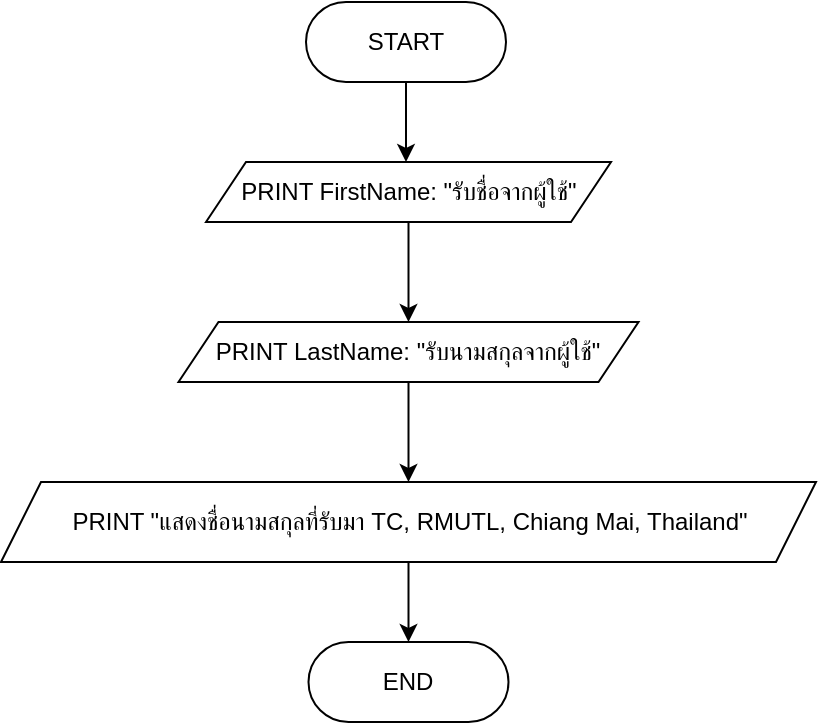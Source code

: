 <mxfile version="24.8.6">
  <diagram name="หน้า-1" id="Sz3Q0ISIBq6RIZUY6hsl">
    <mxGraphModel dx="875" dy="475" grid="1" gridSize="10" guides="1" tooltips="1" connect="1" arrows="1" fold="1" page="1" pageScale="1" pageWidth="827" pageHeight="1169" math="0" shadow="0">
      <root>
        <mxCell id="0" />
        <mxCell id="1" parent="0" />
        <mxCell id="mQPZ3Y7XK9Eqw1NisbOR-16" style="edgeStyle=orthogonalEdgeStyle;rounded=0;orthogonalLoop=1;jettySize=auto;html=1;entryX=0.5;entryY=0;entryDx=0;entryDy=0;" parent="1" source="mQPZ3Y7XK9Eqw1NisbOR-1" edge="1">
          <mxGeometry relative="1" as="geometry">
            <mxPoint x="440" y="100.0" as="targetPoint" />
          </mxGeometry>
        </mxCell>
        <mxCell id="mQPZ3Y7XK9Eqw1NisbOR-1" value="START" style="rounded=1;whiteSpace=wrap;html=1;arcSize=50;" parent="1" vertex="1">
          <mxGeometry x="390" y="20" width="100" height="40" as="geometry" />
        </mxCell>
        <mxCell id="bb0jn3PfGrlxbnOaY2sv-2" style="edgeStyle=orthogonalEdgeStyle;rounded=0;orthogonalLoop=1;jettySize=auto;html=1;entryX=0.5;entryY=0;entryDx=0;entryDy=0;" edge="1" parent="1" source="mQPZ3Y7XK9Eqw1NisbOR-3" target="mQPZ3Y7XK9Eqw1NisbOR-5">
          <mxGeometry relative="1" as="geometry" />
        </mxCell>
        <mxCell id="mQPZ3Y7XK9Eqw1NisbOR-3" value="PRINT FirstName: &quot;รับชื่อจากผู้ใช้&quot;" style="shape=parallelogram;perimeter=parallelogramPerimeter;whiteSpace=wrap;html=1;fixedSize=1;" parent="1" vertex="1">
          <mxGeometry x="340" y="100" width="202.5" height="30" as="geometry" />
        </mxCell>
        <mxCell id="mQPZ3Y7XK9Eqw1NisbOR-11" style="edgeStyle=orthogonalEdgeStyle;rounded=0;orthogonalLoop=1;jettySize=auto;html=1;entryX=0.5;entryY=0;entryDx=0;entryDy=0;" parent="1" source="mQPZ3Y7XK9Eqw1NisbOR-5" target="mQPZ3Y7XK9Eqw1NisbOR-7" edge="1">
          <mxGeometry relative="1" as="geometry" />
        </mxCell>
        <mxCell id="mQPZ3Y7XK9Eqw1NisbOR-5" value="PRINT LastName: &quot;รับนามสกุลจากผู้ใช้&quot;" style="shape=parallelogram;perimeter=parallelogramPerimeter;whiteSpace=wrap;html=1;fixedSize=1;" parent="1" vertex="1">
          <mxGeometry x="326.25" y="180" width="230" height="30" as="geometry" />
        </mxCell>
        <mxCell id="mQPZ3Y7XK9Eqw1NisbOR-10" style="edgeStyle=orthogonalEdgeStyle;rounded=0;orthogonalLoop=1;jettySize=auto;html=1;entryX=0.5;entryY=0;entryDx=0;entryDy=0;" parent="1" source="mQPZ3Y7XK9Eqw1NisbOR-7" target="mQPZ3Y7XK9Eqw1NisbOR-9" edge="1">
          <mxGeometry relative="1" as="geometry" />
        </mxCell>
        <mxCell id="mQPZ3Y7XK9Eqw1NisbOR-7" value="PRINT &quot;แสดงชื่อนามสกุลที่รับมา TC, RMUTL, Chiang Mai, Thailand&quot;" style="shape=parallelogram;perimeter=parallelogramPerimeter;whiteSpace=wrap;html=1;fixedSize=1;" parent="1" vertex="1">
          <mxGeometry x="237.5" y="260" width="407.5" height="40" as="geometry" />
        </mxCell>
        <mxCell id="mQPZ3Y7XK9Eqw1NisbOR-9" value="END" style="rounded=1;whiteSpace=wrap;html=1;arcSize=50;" parent="1" vertex="1">
          <mxGeometry x="391.25" y="340" width="100" height="40" as="geometry" />
        </mxCell>
      </root>
    </mxGraphModel>
  </diagram>
</mxfile>
